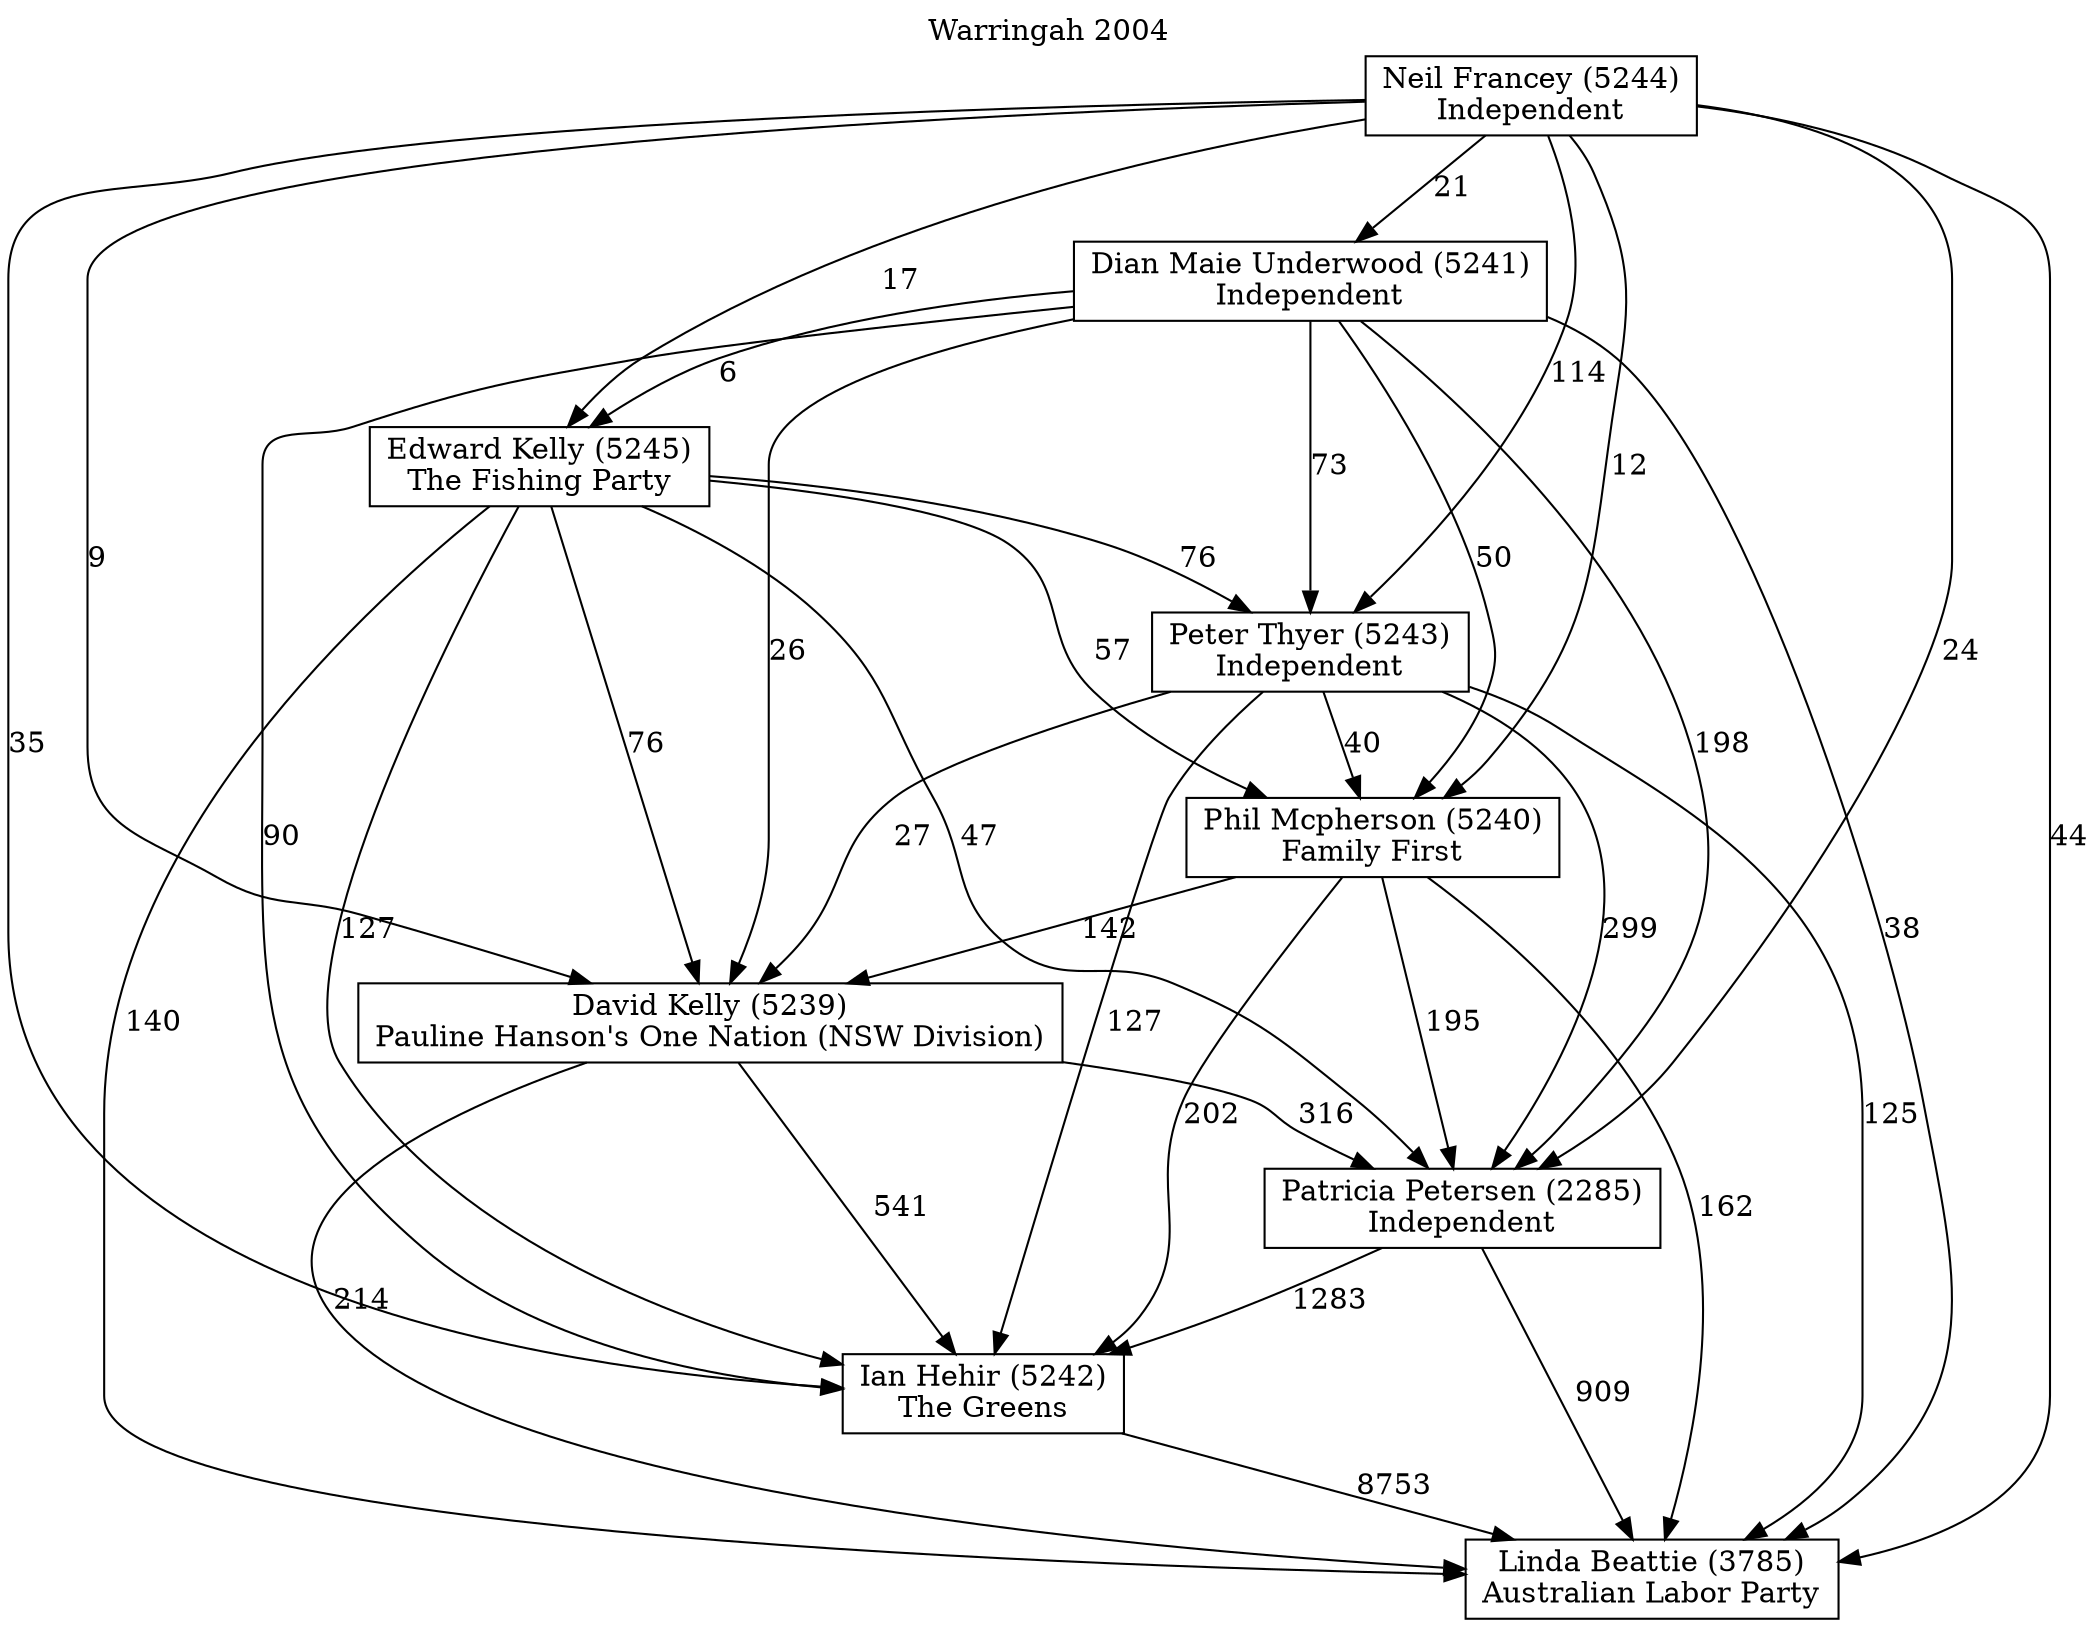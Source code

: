 // House preference flow
digraph "Linda Beattie (3785)_Warringah_2004" {
	graph [label="Warringah 2004" labelloc=t mclimit=10]
	node [shape=box]
	"David Kelly (5239)" [label="David Kelly (5239)
Pauline Hanson's One Nation (NSW Division)"]
	"Dian Maie Underwood (5241)" [label="Dian Maie Underwood (5241)
Independent"]
	"Edward Kelly (5245)" [label="Edward Kelly (5245)
The Fishing Party"]
	"Ian Hehir (5242)" [label="Ian Hehir (5242)
The Greens"]
	"Linda Beattie (3785)" [label="Linda Beattie (3785)
Australian Labor Party"]
	"Neil Francey (5244)" [label="Neil Francey (5244)
Independent"]
	"Patricia Petersen (2285)" [label="Patricia Petersen (2285)
Independent"]
	"Peter Thyer (5243)" [label="Peter Thyer (5243)
Independent"]
	"Phil Mcpherson (5240)" [label="Phil Mcpherson (5240)
Family First"]
	"David Kelly (5239)" -> "Ian Hehir (5242)" [label=541]
	"David Kelly (5239)" -> "Linda Beattie (3785)" [label=214]
	"David Kelly (5239)" -> "Patricia Petersen (2285)" [label=316]
	"Dian Maie Underwood (5241)" -> "David Kelly (5239)" [label=26]
	"Dian Maie Underwood (5241)" -> "Edward Kelly (5245)" [label=6]
	"Dian Maie Underwood (5241)" -> "Ian Hehir (5242)" [label=90]
	"Dian Maie Underwood (5241)" -> "Linda Beattie (3785)" [label=38]
	"Dian Maie Underwood (5241)" -> "Patricia Petersen (2285)" [label=198]
	"Dian Maie Underwood (5241)" -> "Peter Thyer (5243)" [label=73]
	"Dian Maie Underwood (5241)" -> "Phil Mcpherson (5240)" [label=50]
	"Edward Kelly (5245)" -> "David Kelly (5239)" [label=76]
	"Edward Kelly (5245)" -> "Ian Hehir (5242)" [label=127]
	"Edward Kelly (5245)" -> "Linda Beattie (3785)" [label=140]
	"Edward Kelly (5245)" -> "Patricia Petersen (2285)" [label=47]
	"Edward Kelly (5245)" -> "Peter Thyer (5243)" [label=76]
	"Edward Kelly (5245)" -> "Phil Mcpherson (5240)" [label=57]
	"Ian Hehir (5242)" -> "Linda Beattie (3785)" [label=8753]
	"Neil Francey (5244)" -> "David Kelly (5239)" [label=9]
	"Neil Francey (5244)" -> "Dian Maie Underwood (5241)" [label=21]
	"Neil Francey (5244)" -> "Edward Kelly (5245)" [label=17]
	"Neil Francey (5244)" -> "Ian Hehir (5242)" [label=35]
	"Neil Francey (5244)" -> "Linda Beattie (3785)" [label=44]
	"Neil Francey (5244)" -> "Patricia Petersen (2285)" [label=24]
	"Neil Francey (5244)" -> "Peter Thyer (5243)" [label=114]
	"Neil Francey (5244)" -> "Phil Mcpherson (5240)" [label=12]
	"Patricia Petersen (2285)" -> "Ian Hehir (5242)" [label=1283]
	"Patricia Petersen (2285)" -> "Linda Beattie (3785)" [label=909]
	"Peter Thyer (5243)" -> "David Kelly (5239)" [label=27]
	"Peter Thyer (5243)" -> "Ian Hehir (5242)" [label=127]
	"Peter Thyer (5243)" -> "Linda Beattie (3785)" [label=125]
	"Peter Thyer (5243)" -> "Patricia Petersen (2285)" [label=299]
	"Peter Thyer (5243)" -> "Phil Mcpherson (5240)" [label=40]
	"Phil Mcpherson (5240)" -> "David Kelly (5239)" [label=142]
	"Phil Mcpherson (5240)" -> "Ian Hehir (5242)" [label=202]
	"Phil Mcpherson (5240)" -> "Linda Beattie (3785)" [label=162]
	"Phil Mcpherson (5240)" -> "Patricia Petersen (2285)" [label=195]
}
